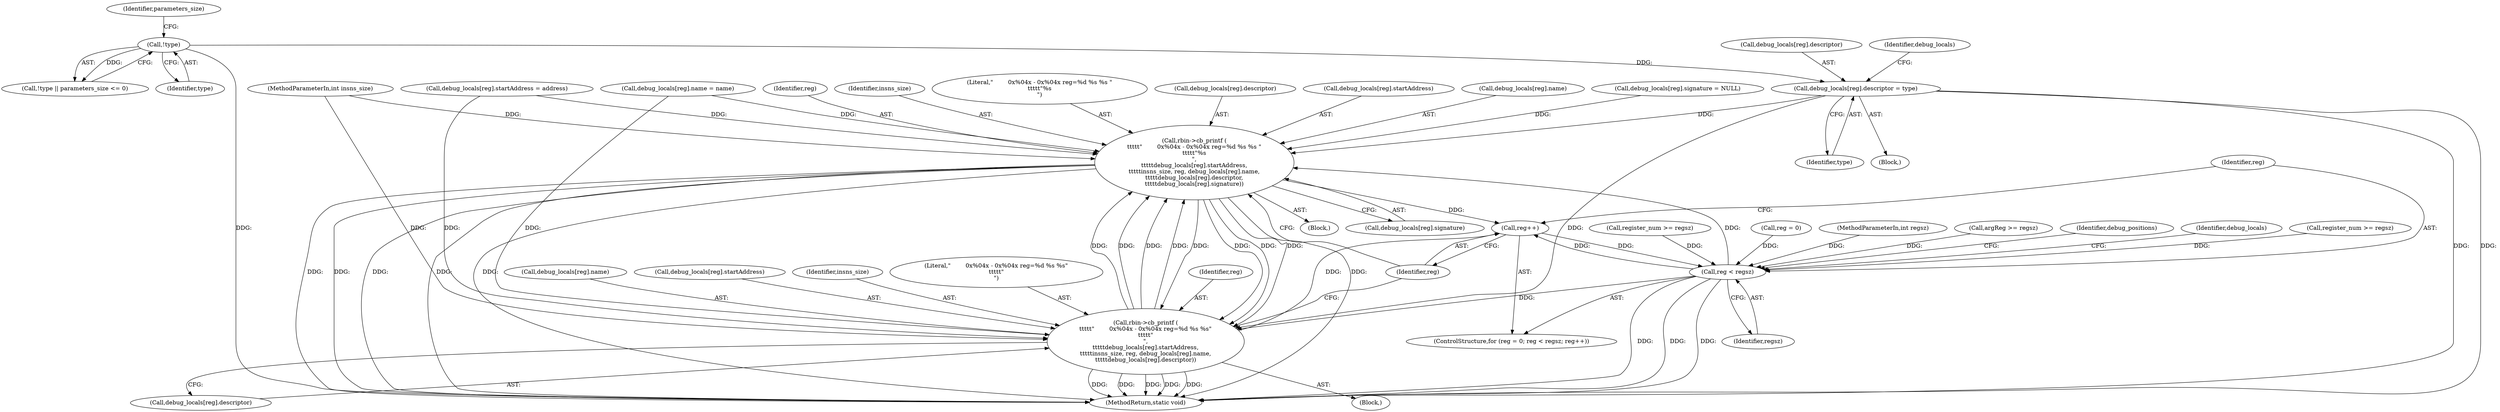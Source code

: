 digraph "0_radare2_252afb1cff9676f3ae1f341a28448bf2c8b6e308@pointer" {
"1000370" [label="(Call,debug_locals[reg].descriptor = type)"];
"1000311" [label="(Call,!type)"];
"1001142" [label="(Call,rbin->cb_printf (\n\t\t\t\t\t\"        0x%04x - 0x%04x reg=%d %s %s \"\n\t\t\t\t\t\"%s\n\",\n\t\t\t\t\tdebug_locals[reg].startAddress,\n\t\t\t\t\tinsns_size, reg, debug_locals[reg].name,\n\t\t\t\t\tdebug_locals[reg].descriptor,\n\t\t\t\t\tdebug_locals[reg].signature))"];
"1001125" [label="(Call,reg++)"];
"1001122" [label="(Call,reg < regsz)"];
"1001168" [label="(Call,rbin->cb_printf (\n\t\t\t\t\t\"        0x%04x - 0x%04x reg=%d %s %s\"\n\t\t\t\t\t\"\n\",\n\t\t\t\t\tdebug_locals[reg].startAddress,\n\t\t\t\t\tinsns_size, reg, debug_locals[reg].name,\n\t\t\t\t\tdebug_locals[reg].descriptor))"];
"1001144" [label="(Call,debug_locals[reg].startAddress)"];
"1001177" [label="(Call,debug_locals[reg].name)"];
"1000119" [label="(MethodParameterIn,int insns_size)"];
"1001168" [label="(Call,rbin->cb_printf (\n\t\t\t\t\t\"        0x%04x - 0x%04x reg=%d %s %s\"\n\t\t\t\t\t\"\n\",\n\t\t\t\t\tdebug_locals[reg].startAddress,\n\t\t\t\t\tinsns_size, reg, debug_locals[reg].name,\n\t\t\t\t\tdebug_locals[reg].descriptor))"];
"1001142" [label="(Call,rbin->cb_printf (\n\t\t\t\t\t\"        0x%04x - 0x%04x reg=%d %s %s \"\n\t\t\t\t\t\"%s\n\",\n\t\t\t\t\tdebug_locals[reg].startAddress,\n\t\t\t\t\tinsns_size, reg, debug_locals[reg].name,\n\t\t\t\t\tdebug_locals[reg].descriptor,\n\t\t\t\t\tdebug_locals[reg].signature))"];
"1001124" [label="(Identifier,regsz)"];
"1001170" [label="(Call,debug_locals[reg].startAddress)"];
"1000370" [label="(Call,debug_locals[reg].descriptor = type)"];
"1000371" [label="(Call,debug_locals[reg].descriptor)"];
"1000311" [label="(Call,!type)"];
"1001125" [label="(Call,reg++)"];
"1000384" [label="(Call,debug_locals[reg].startAddress = address)"];
"1001175" [label="(Identifier,insns_size)"];
"1001169" [label="(Literal,\"        0x%04x - 0x%04x reg=%d %s %s\"\n\t\t\t\t\t\"\n\")"];
"1000376" [label="(Identifier,type)"];
"1001151" [label="(Call,debug_locals[reg].name)"];
"1001126" [label="(Identifier,reg)"];
"1000377" [label="(Call,debug_locals[reg].signature = NULL)"];
"1001150" [label="(Identifier,reg)"];
"1001149" [label="(Identifier,insns_size)"];
"1001123" [label="(Identifier,reg)"];
"1000314" [label="(Identifier,parameters_size)"];
"1000669" [label="(Call,register_num >= regsz)"];
"1001141" [label="(Block,)"];
"1001119" [label="(Call,reg = 0)"];
"1001167" [label="(Block,)"];
"1000312" [label="(Identifier,type)"];
"1000363" [label="(Call,debug_locals[reg].name = name)"];
"1001161" [label="(Call,debug_locals[reg].signature)"];
"1000310" [label="(Call,!type || parameters_size <= 0)"];
"1001118" [label="(ControlStructure,for (reg = 0; reg < regsz; reg++))"];
"1000121" [label="(MethodParameterIn,int regsz)"];
"1001176" [label="(Identifier,reg)"];
"1000307" [label="(Call,argReg >= regsz)"];
"1001182" [label="(Call,debug_locals[reg].descriptor)"];
"1001188" [label="(Identifier,debug_positions)"];
"1001131" [label="(Identifier,debug_locals)"];
"1001143" [label="(Literal,\"        0x%04x - 0x%04x reg=%d %s %s \"\n\t\t\t\t\t\"%s\n\")"];
"1001193" [label="(MethodReturn,static void)"];
"1001156" [label="(Call,debug_locals[reg].descriptor)"];
"1001122" [label="(Call,reg < regsz)"];
"1000380" [label="(Identifier,debug_locals)"];
"1000362" [label="(Block,)"];
"1000493" [label="(Call,register_num >= regsz)"];
"1000370" -> "1000362"  [label="AST: "];
"1000370" -> "1000376"  [label="CFG: "];
"1000371" -> "1000370"  [label="AST: "];
"1000376" -> "1000370"  [label="AST: "];
"1000380" -> "1000370"  [label="CFG: "];
"1000370" -> "1001193"  [label="DDG: "];
"1000370" -> "1001193"  [label="DDG: "];
"1000311" -> "1000370"  [label="DDG: "];
"1000370" -> "1001142"  [label="DDG: "];
"1000370" -> "1001168"  [label="DDG: "];
"1000311" -> "1000310"  [label="AST: "];
"1000311" -> "1000312"  [label="CFG: "];
"1000312" -> "1000311"  [label="AST: "];
"1000314" -> "1000311"  [label="CFG: "];
"1000310" -> "1000311"  [label="CFG: "];
"1000311" -> "1001193"  [label="DDG: "];
"1000311" -> "1000310"  [label="DDG: "];
"1001142" -> "1001141"  [label="AST: "];
"1001142" -> "1001161"  [label="CFG: "];
"1001143" -> "1001142"  [label="AST: "];
"1001144" -> "1001142"  [label="AST: "];
"1001149" -> "1001142"  [label="AST: "];
"1001150" -> "1001142"  [label="AST: "];
"1001151" -> "1001142"  [label="AST: "];
"1001156" -> "1001142"  [label="AST: "];
"1001161" -> "1001142"  [label="AST: "];
"1001126" -> "1001142"  [label="CFG: "];
"1001142" -> "1001193"  [label="DDG: "];
"1001142" -> "1001193"  [label="DDG: "];
"1001142" -> "1001193"  [label="DDG: "];
"1001142" -> "1001193"  [label="DDG: "];
"1001142" -> "1001193"  [label="DDG: "];
"1001142" -> "1001193"  [label="DDG: "];
"1001142" -> "1001125"  [label="DDG: "];
"1001168" -> "1001142"  [label="DDG: "];
"1001168" -> "1001142"  [label="DDG: "];
"1001168" -> "1001142"  [label="DDG: "];
"1001168" -> "1001142"  [label="DDG: "];
"1000384" -> "1001142"  [label="DDG: "];
"1000119" -> "1001142"  [label="DDG: "];
"1001122" -> "1001142"  [label="DDG: "];
"1000363" -> "1001142"  [label="DDG: "];
"1000377" -> "1001142"  [label="DDG: "];
"1001142" -> "1001168"  [label="DDG: "];
"1001142" -> "1001168"  [label="DDG: "];
"1001142" -> "1001168"  [label="DDG: "];
"1001142" -> "1001168"  [label="DDG: "];
"1001125" -> "1001118"  [label="AST: "];
"1001125" -> "1001126"  [label="CFG: "];
"1001126" -> "1001125"  [label="AST: "];
"1001123" -> "1001125"  [label="CFG: "];
"1001125" -> "1001122"  [label="DDG: "];
"1001168" -> "1001125"  [label="DDG: "];
"1001122" -> "1001125"  [label="DDG: "];
"1001122" -> "1001118"  [label="AST: "];
"1001122" -> "1001124"  [label="CFG: "];
"1001123" -> "1001122"  [label="AST: "];
"1001124" -> "1001122"  [label="AST: "];
"1001131" -> "1001122"  [label="CFG: "];
"1001188" -> "1001122"  [label="CFG: "];
"1001122" -> "1001193"  [label="DDG: "];
"1001122" -> "1001193"  [label="DDG: "];
"1001122" -> "1001193"  [label="DDG: "];
"1001119" -> "1001122"  [label="DDG: "];
"1000307" -> "1001122"  [label="DDG: "];
"1000669" -> "1001122"  [label="DDG: "];
"1000493" -> "1001122"  [label="DDG: "];
"1000121" -> "1001122"  [label="DDG: "];
"1001122" -> "1001168"  [label="DDG: "];
"1001168" -> "1001167"  [label="AST: "];
"1001168" -> "1001182"  [label="CFG: "];
"1001169" -> "1001168"  [label="AST: "];
"1001170" -> "1001168"  [label="AST: "];
"1001175" -> "1001168"  [label="AST: "];
"1001176" -> "1001168"  [label="AST: "];
"1001177" -> "1001168"  [label="AST: "];
"1001182" -> "1001168"  [label="AST: "];
"1001126" -> "1001168"  [label="CFG: "];
"1001168" -> "1001193"  [label="DDG: "];
"1001168" -> "1001193"  [label="DDG: "];
"1001168" -> "1001193"  [label="DDG: "];
"1001168" -> "1001193"  [label="DDG: "];
"1001168" -> "1001193"  [label="DDG: "];
"1000384" -> "1001168"  [label="DDG: "];
"1000119" -> "1001168"  [label="DDG: "];
"1000363" -> "1001168"  [label="DDG: "];
}
